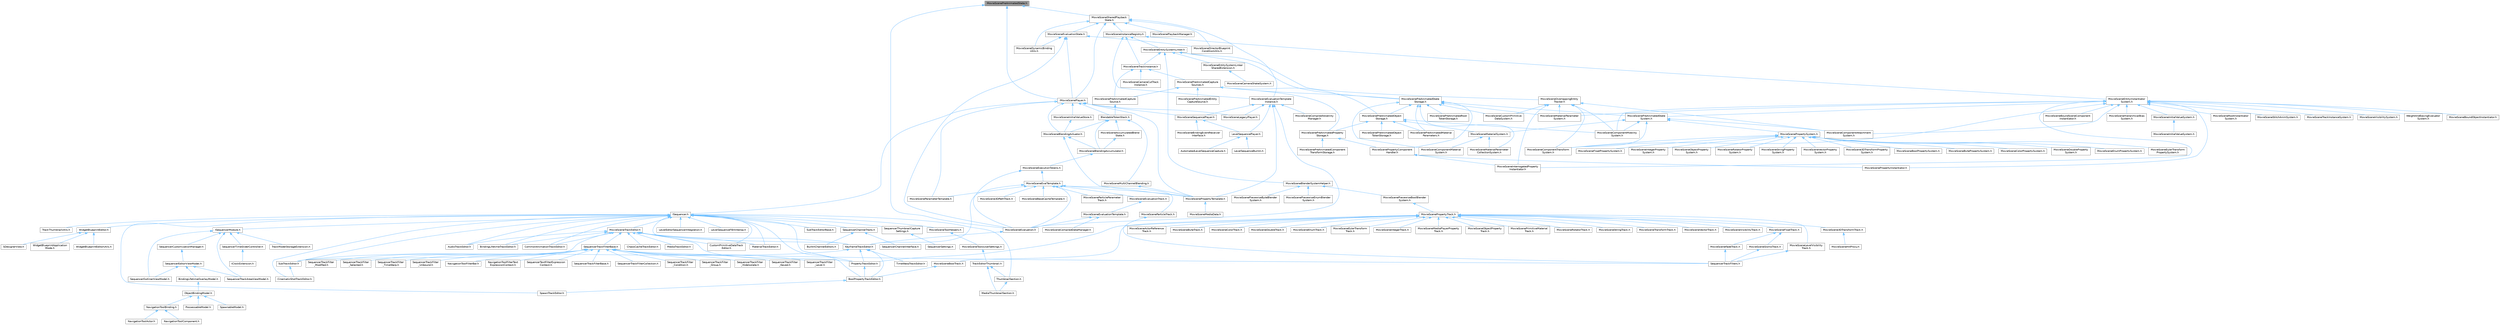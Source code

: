 digraph "MovieScenePreAnimatedState.h"
{
 // INTERACTIVE_SVG=YES
 // LATEX_PDF_SIZE
  bgcolor="transparent";
  edge [fontname=Helvetica,fontsize=10,labelfontname=Helvetica,labelfontsize=10];
  node [fontname=Helvetica,fontsize=10,shape=box,height=0.2,width=0.4];
  Node1 [id="Node000001",label="MovieScenePreAnimatedState.h",height=0.2,width=0.4,color="gray40", fillcolor="grey60", style="filled", fontcolor="black",tooltip=" "];
  Node1 -> Node2 [id="edge1_Node000001_Node000002",dir="back",color="steelblue1",style="solid",tooltip=" "];
  Node2 [id="Node000002",label="IMovieScenePlayer.h",height=0.2,width=0.4,color="grey40", fillcolor="white", style="filled",URL="$d3/d25/IMovieScenePlayer_8h.html",tooltip=" "];
  Node2 -> Node3 [id="edge2_Node000002_Node000003",dir="back",color="steelblue1",style="solid",tooltip=" "];
  Node3 [id="Node000003",label="BlendableTokenStack.h",height=0.2,width=0.4,color="grey40", fillcolor="white", style="filled",URL="$de/d3e/BlendableTokenStack_8h.html",tooltip=" "];
  Node3 -> Node4 [id="edge3_Node000003_Node000004",dir="back",color="steelblue1",style="solid",tooltip=" "];
  Node4 [id="Node000004",label="MovieSceneAccumulatedBlend\lState.h",height=0.2,width=0.4,color="grey40", fillcolor="white", style="filled",URL="$d6/d13/MovieSceneAccumulatedBlendState_8h.html",tooltip=" "];
  Node4 -> Node5 [id="edge4_Node000004_Node000005",dir="back",color="steelblue1",style="solid",tooltip=" "];
  Node5 [id="Node000005",label="MovieSceneBlendingAccumulator.h",height=0.2,width=0.4,color="grey40", fillcolor="white", style="filled",URL="$db/dc1/MovieSceneBlendingAccumulator_8h.html",tooltip=" "];
  Node5 -> Node6 [id="edge5_Node000005_Node000006",dir="back",color="steelblue1",style="solid",tooltip=" "];
  Node6 [id="Node000006",label="MovieSceneExecutionTokens.h",height=0.2,width=0.4,color="grey40", fillcolor="white", style="filled",URL="$d7/dd2/MovieSceneExecutionTokens_8h.html",tooltip=" "];
  Node6 -> Node7 [id="edge6_Node000006_Node000007",dir="back",color="steelblue1",style="solid",tooltip=" "];
  Node7 [id="Node000007",label="MovieSceneEvalTemplate.h",height=0.2,width=0.4,color="grey40", fillcolor="white", style="filled",URL="$d2/d6c/MovieSceneEvalTemplate_8h.html",tooltip=" "];
  Node7 -> Node8 [id="edge7_Node000007_Node000008",dir="back",color="steelblue1",style="solid",tooltip=" "];
  Node8 [id="Node000008",label="KeyframeTrackEditor.h",height=0.2,width=0.4,color="grey40", fillcolor="white", style="filled",URL="$dd/d47/KeyframeTrackEditor_8h.html",tooltip=" "];
  Node8 -> Node9 [id="edge8_Node000008_Node000009",dir="back",color="steelblue1",style="solid",tooltip=" "];
  Node9 [id="Node000009",label="BoolPropertyTrackEditor.h",height=0.2,width=0.4,color="grey40", fillcolor="white", style="filled",URL="$db/d07/BoolPropertyTrackEditor_8h.html",tooltip=" "];
  Node9 -> Node10 [id="edge9_Node000009_Node000010",dir="back",color="steelblue1",style="solid",tooltip=" "];
  Node10 [id="Node000010",label="SpawnTrackEditor.h",height=0.2,width=0.4,color="grey40", fillcolor="white", style="filled",URL="$d5/dac/SpawnTrackEditor_8h.html",tooltip=" "];
  Node8 -> Node11 [id="edge10_Node000008_Node000011",dir="back",color="steelblue1",style="solid",tooltip=" "];
  Node11 [id="Node000011",label="PropertyTrackEditor.h",height=0.2,width=0.4,color="grey40", fillcolor="white", style="filled",URL="$da/d9a/PropertyTrackEditor_8h.html",tooltip=" "];
  Node11 -> Node9 [id="edge11_Node000011_Node000009",dir="back",color="steelblue1",style="solid",tooltip=" "];
  Node8 -> Node12 [id="edge12_Node000008_Node000012",dir="back",color="steelblue1",style="solid",tooltip=" "];
  Node12 [id="Node000012",label="SubTrackEditor.h",height=0.2,width=0.4,color="grey40", fillcolor="white", style="filled",URL="$d8/d5b/SubTrackEditor_8h.html",tooltip=" "];
  Node12 -> Node13 [id="edge13_Node000012_Node000013",dir="back",color="steelblue1",style="solid",tooltip=" "];
  Node13 [id="Node000013",label="CinematicShotTrackEditor.h",height=0.2,width=0.4,color="grey40", fillcolor="white", style="filled",URL="$d3/d0c/CinematicShotTrackEditor_8h.html",tooltip=" "];
  Node8 -> Node14 [id="edge14_Node000008_Node000014",dir="back",color="steelblue1",style="solid",tooltip=" "];
  Node14 [id="Node000014",label="TimeWarpTrackEditor.h",height=0.2,width=0.4,color="grey40", fillcolor="white", style="filled",URL="$dc/d2e/TimeWarpTrackEditor_8h.html",tooltip=" "];
  Node7 -> Node15 [id="edge15_Node000007_Node000015",dir="back",color="steelblue1",style="solid",tooltip=" "];
  Node15 [id="Node000015",label="MovieScene3DPathTrack.h",height=0.2,width=0.4,color="grey40", fillcolor="white", style="filled",URL="$d3/d57/MovieScene3DPathTrack_8h.html",tooltip=" "];
  Node7 -> Node16 [id="edge16_Node000007_Node000016",dir="back",color="steelblue1",style="solid",tooltip=" "];
  Node16 [id="Node000016",label="MovieSceneBaseCacheTemplate.h",height=0.2,width=0.4,color="grey40", fillcolor="white", style="filled",URL="$da/d0b/MovieSceneBaseCacheTemplate_8h.html",tooltip=" "];
  Node7 -> Node17 [id="edge17_Node000007_Node000017",dir="back",color="steelblue1",style="solid",tooltip=" "];
  Node17 [id="Node000017",label="MovieSceneEvaluation.h",height=0.2,width=0.4,color="grey40", fillcolor="white", style="filled",URL="$dc/ded/MovieSceneEvaluation_8h.html",tooltip=" "];
  Node17 -> Node8 [id="edge18_Node000017_Node000008",dir="back",color="steelblue1",style="solid",tooltip=" "];
  Node7 -> Node18 [id="edge19_Node000007_Node000018",dir="back",color="steelblue1",style="solid",tooltip=" "];
  Node18 [id="Node000018",label="MovieSceneEvaluationTrack.h",height=0.2,width=0.4,color="grey40", fillcolor="white", style="filled",URL="$d1/de1/MovieSceneEvaluationTrack_8h.html",tooltip=" "];
  Node18 -> Node19 [id="edge20_Node000018_Node000019",dir="back",color="steelblue1",style="solid",tooltip=" "];
  Node19 [id="Node000019",label="MovieSceneEvaluationTemplate.h",height=0.2,width=0.4,color="grey40", fillcolor="white", style="filled",URL="$d9/d34/MovieSceneEvaluationTemplate_8h.html",tooltip=" "];
  Node19 -> Node20 [id="edge21_Node000019_Node000020",dir="back",color="steelblue1",style="solid",tooltip=" "];
  Node20 [id="Node000020",label="MovieSceneCompiledDataManager.h",height=0.2,width=0.4,color="grey40", fillcolor="white", style="filled",URL="$d7/d59/MovieSceneCompiledDataManager_8h.html",tooltip=" "];
  Node19 -> Node17 [id="edge22_Node000019_Node000017",dir="back",color="steelblue1",style="solid",tooltip=" "];
  Node7 -> Node21 [id="edge23_Node000007_Node000021",dir="back",color="steelblue1",style="solid",tooltip=" "];
  Node21 [id="Node000021",label="MovieSceneParameterTemplate.h",height=0.2,width=0.4,color="grey40", fillcolor="white", style="filled",URL="$d9/df3/MovieSceneParameterTemplate_8h.html",tooltip=" "];
  Node7 -> Node22 [id="edge24_Node000007_Node000022",dir="back",color="steelblue1",style="solid",tooltip=" "];
  Node22 [id="Node000022",label="MovieSceneParticleParameter\lTrack.h",height=0.2,width=0.4,color="grey40", fillcolor="white", style="filled",URL="$d2/d09/MovieSceneParticleParameterTrack_8h.html",tooltip=" "];
  Node7 -> Node23 [id="edge25_Node000007_Node000023",dir="back",color="steelblue1",style="solid",tooltip=" "];
  Node23 [id="Node000023",label="MovieSceneParticleTrack.h",height=0.2,width=0.4,color="grey40", fillcolor="white", style="filled",URL="$dd/dba/MovieSceneParticleTrack_8h.html",tooltip=" "];
  Node23 -> Node24 [id="edge26_Node000023_Node000024",dir="back",color="steelblue1",style="solid",tooltip=" "];
  Node24 [id="Node000024",label="SequencerTrackFilters.h",height=0.2,width=0.4,color="grey40", fillcolor="white", style="filled",URL="$df/d72/SequencerTrackFilters_8h.html",tooltip=" "];
  Node7 -> Node25 [id="edge27_Node000007_Node000025",dir="back",color="steelblue1",style="solid",tooltip=" "];
  Node25 [id="Node000025",label="MovieScenePropertyTemplate.h",height=0.2,width=0.4,color="grey40", fillcolor="white", style="filled",URL="$d9/d24/MovieScenePropertyTemplate_8h.html",tooltip=" "];
  Node25 -> Node26 [id="edge28_Node000025_Node000026",dir="back",color="steelblue1",style="solid",tooltip=" "];
  Node26 [id="Node000026",label="MovieSceneMediaData.h",height=0.2,width=0.4,color="grey40", fillcolor="white", style="filled",URL="$de/db0/MovieSceneMediaData_8h.html",tooltip=" "];
  Node6 -> Node17 [id="edge29_Node000006_Node000017",dir="back",color="steelblue1",style="solid",tooltip=" "];
  Node3 -> Node5 [id="edge30_Node000003_Node000005",dir="back",color="steelblue1",style="solid",tooltip=" "];
  Node3 -> Node27 [id="edge31_Node000003_Node000027",dir="back",color="steelblue1",style="solid",tooltip=" "];
  Node27 [id="Node000027",label="MovieSceneBlendingActuator.h",height=0.2,width=0.4,color="grey40", fillcolor="white", style="filled",URL="$d8/d5a/MovieSceneBlendingActuator_8h.html",tooltip=" "];
  Node27 -> Node5 [id="edge32_Node000027_Node000005",dir="back",color="steelblue1",style="solid",tooltip=" "];
  Node27 -> Node25 [id="edge33_Node000027_Node000025",dir="back",color="steelblue1",style="solid",tooltip=" "];
  Node3 -> Node28 [id="edge34_Node000003_Node000028",dir="back",color="steelblue1",style="solid",tooltip=" "];
  Node28 [id="Node000028",label="MovieSceneMultiChannelBlending.h",height=0.2,width=0.4,color="grey40", fillcolor="white", style="filled",URL="$d7/d5d/MovieSceneMultiChannelBlending_8h.html",tooltip=" "];
  Node28 -> Node25 [id="edge35_Node000028_Node000025",dir="back",color="steelblue1",style="solid",tooltip=" "];
  Node2 -> Node29 [id="edge36_Node000002_Node000029",dir="back",color="steelblue1",style="solid",tooltip=" "];
  Node29 [id="Node000029",label="ISequencer.h",height=0.2,width=0.4,color="grey40", fillcolor="white", style="filled",URL="$d7/d1d/ISequencer_8h.html",tooltip=" "];
  Node29 -> Node30 [id="edge37_Node000029_Node000030",dir="back",color="steelblue1",style="solid",tooltip=" "];
  Node30 [id="Node000030",label="AudioTrackEditor.h",height=0.2,width=0.4,color="grey40", fillcolor="white", style="filled",URL="$dd/d96/AudioTrackEditor_8h.html",tooltip=" "];
  Node29 -> Node31 [id="edge38_Node000029_Node000031",dir="back",color="steelblue1",style="solid",tooltip=" "];
  Node31 [id="Node000031",label="BindingLifetimeTrackEditor.h",height=0.2,width=0.4,color="grey40", fillcolor="white", style="filled",URL="$db/d3c/BindingLifetimeTrackEditor_8h.html",tooltip=" "];
  Node29 -> Node9 [id="edge39_Node000029_Node000009",dir="back",color="steelblue1",style="solid",tooltip=" "];
  Node29 -> Node13 [id="edge40_Node000029_Node000013",dir="back",color="steelblue1",style="solid",tooltip=" "];
  Node29 -> Node32 [id="edge41_Node000029_Node000032",dir="back",color="steelblue1",style="solid",tooltip=" "];
  Node32 [id="Node000032",label="CommonAnimationTrackEditor.h",height=0.2,width=0.4,color="grey40", fillcolor="white", style="filled",URL="$d9/d6e/CommonAnimationTrackEditor_8h.html",tooltip=" "];
  Node29 -> Node33 [id="edge42_Node000029_Node000033",dir="back",color="steelblue1",style="solid",tooltip=" "];
  Node33 [id="Node000033",label="CustomPrimitiveDataTrack\lEditor.h",height=0.2,width=0.4,color="grey40", fillcolor="white", style="filled",URL="$dc/d8f/CustomPrimitiveDataTrackEditor_8h.html",tooltip=" "];
  Node29 -> Node34 [id="edge43_Node000029_Node000034",dir="back",color="steelblue1",style="solid",tooltip=" "];
  Node34 [id="Node000034",label="ISequencerModule.h",height=0.2,width=0.4,color="grey40", fillcolor="white", style="filled",URL="$d7/d3b/ISequencerModule_8h.html",tooltip=" "];
  Node34 -> Node35 [id="edge44_Node000034_Node000035",dir="back",color="steelblue1",style="solid",tooltip=" "];
  Node35 [id="Node000035",label="SequencerCustomizationManager.h",height=0.2,width=0.4,color="grey40", fillcolor="white", style="filled",URL="$dd/dea/SequencerCustomizationManager_8h.html",tooltip=" "];
  Node35 -> Node36 [id="edge45_Node000035_Node000036",dir="back",color="steelblue1",style="solid",tooltip=" "];
  Node36 [id="Node000036",label="SequencerEditorViewModel.h",height=0.2,width=0.4,color="grey40", fillcolor="white", style="filled",URL="$da/d57/SequencerEditorViewModel_8h.html",tooltip=" "];
  Node36 -> Node37 [id="edge46_Node000036_Node000037",dir="back",color="steelblue1",style="solid",tooltip=" "];
  Node37 [id="Node000037",label="BindingLifetimeOverlayModel.h",height=0.2,width=0.4,color="grey40", fillcolor="white", style="filled",URL="$d2/d69/BindingLifetimeOverlayModel_8h.html",tooltip=" "];
  Node37 -> Node38 [id="edge47_Node000037_Node000038",dir="back",color="steelblue1",style="solid",tooltip=" "];
  Node38 [id="Node000038",label="ObjectBindingModel.h",height=0.2,width=0.4,color="grey40", fillcolor="white", style="filled",URL="$de/dbc/ObjectBindingModel_8h.html",tooltip=" "];
  Node38 -> Node39 [id="edge48_Node000038_Node000039",dir="back",color="steelblue1",style="solid",tooltip=" "];
  Node39 [id="Node000039",label="NavigationToolBinding.h",height=0.2,width=0.4,color="grey40", fillcolor="white", style="filled",URL="$d0/db5/NavigationToolBinding_8h.html",tooltip=" "];
  Node39 -> Node40 [id="edge49_Node000039_Node000040",dir="back",color="steelblue1",style="solid",tooltip=" "];
  Node40 [id="Node000040",label="NavigationToolActor.h",height=0.2,width=0.4,color="grey40", fillcolor="white", style="filled",URL="$d6/da8/NavigationToolActor_8h.html",tooltip=" "];
  Node39 -> Node41 [id="edge50_Node000039_Node000041",dir="back",color="steelblue1",style="solid",tooltip=" "];
  Node41 [id="Node000041",label="NavigationToolComponent.h",height=0.2,width=0.4,color="grey40", fillcolor="white", style="filled",URL="$d7/dfc/NavigationToolComponent_8h.html",tooltip=" "];
  Node38 -> Node42 [id="edge51_Node000038_Node000042",dir="back",color="steelblue1",style="solid",tooltip=" "];
  Node42 [id="Node000042",label="PossessableModel.h",height=0.2,width=0.4,color="grey40", fillcolor="white", style="filled",URL="$d5/d01/PossessableModel_8h.html",tooltip=" "];
  Node38 -> Node43 [id="edge52_Node000038_Node000043",dir="back",color="steelblue1",style="solid",tooltip=" "];
  Node43 [id="Node000043",label="SpawnableModel.h",height=0.2,width=0.4,color="grey40", fillcolor="white", style="filled",URL="$d0/dd5/SpawnableModel_8h.html",tooltip=" "];
  Node36 -> Node44 [id="edge53_Node000036_Node000044",dir="back",color="steelblue1",style="solid",tooltip=" "];
  Node44 [id="Node000044",label="SequencerOutlinerViewModel.h",height=0.2,width=0.4,color="grey40", fillcolor="white", style="filled",URL="$da/d12/SequencerOutlinerViewModel_8h.html",tooltip=" "];
  Node36 -> Node45 [id="edge54_Node000036_Node000045",dir="back",color="steelblue1",style="solid",tooltip=" "];
  Node45 [id="Node000045",label="SequencerTrackAreaViewModel.h",height=0.2,width=0.4,color="grey40", fillcolor="white", style="filled",URL="$d9/dd2/SequencerTrackAreaViewModel_8h.html",tooltip=" "];
  Node34 -> Node44 [id="edge55_Node000034_Node000044",dir="back",color="steelblue1",style="solid",tooltip=" "];
  Node34 -> Node46 [id="edge56_Node000034_Node000046",dir="back",color="steelblue1",style="solid",tooltip=" "];
  Node46 [id="Node000046",label="SequencerTimeSliderController.h",height=0.2,width=0.4,color="grey40", fillcolor="white", style="filled",URL="$d3/d54/SequencerTimeSliderController_8h.html",tooltip=" "];
  Node46 -> Node47 [id="edge57_Node000046_Node000047",dir="back",color="steelblue1",style="solid",tooltip=" "];
  Node47 [id="Node000047",label="IClockExtension.h",height=0.2,width=0.4,color="grey40", fillcolor="white", style="filled",URL="$d1/d52/IClockExtension_8h.html",tooltip=" "];
  Node34 -> Node45 [id="edge58_Node000034_Node000045",dir="back",color="steelblue1",style="solid",tooltip=" "];
  Node34 -> Node48 [id="edge59_Node000034_Node000048",dir="back",color="steelblue1",style="solid",tooltip=" "];
  Node48 [id="Node000048",label="TrackModelStorageExtension.h",height=0.2,width=0.4,color="grey40", fillcolor="white", style="filled",URL="$d8/d98/TrackModelStorageExtension_8h.html",tooltip=" "];
  Node29 -> Node8 [id="edge60_Node000029_Node000008",dir="back",color="steelblue1",style="solid",tooltip=" "];
  Node29 -> Node49 [id="edge61_Node000029_Node000049",dir="back",color="steelblue1",style="solid",tooltip=" "];
  Node49 [id="Node000049",label="LevelEditorSequencerIntegration.h",height=0.2,width=0.4,color="grey40", fillcolor="white", style="filled",URL="$d5/d15/LevelEditorSequencerIntegration_8h.html",tooltip=" "];
  Node29 -> Node50 [id="edge62_Node000029_Node000050",dir="back",color="steelblue1",style="solid",tooltip=" "];
  Node50 [id="Node000050",label="LevelSequenceFBXInterop.h",height=0.2,width=0.4,color="grey40", fillcolor="white", style="filled",URL="$d7/d4f/LevelSequenceFBXInterop_8h.html",tooltip=" "];
  Node29 -> Node51 [id="edge63_Node000029_Node000051",dir="back",color="steelblue1",style="solid",tooltip=" "];
  Node51 [id="Node000051",label="MaterialTrackEditor.h",height=0.2,width=0.4,color="grey40", fillcolor="white", style="filled",URL="$d1/d9f/MaterialTrackEditor_8h.html",tooltip=" "];
  Node29 -> Node52 [id="edge64_Node000029_Node000052",dir="back",color="steelblue1",style="solid",tooltip=" "];
  Node52 [id="Node000052",label="MovieSceneToolHelpers.h",height=0.2,width=0.4,color="grey40", fillcolor="white", style="filled",URL="$d4/d0e/MovieSceneToolHelpers_8h.html",tooltip=" "];
  Node52 -> Node53 [id="edge65_Node000052_Node000053",dir="back",color="steelblue1",style="solid",tooltip=" "];
  Node53 [id="Node000053",label="MovieSceneToolsUserSettings.h",height=0.2,width=0.4,color="grey40", fillcolor="white", style="filled",URL="$d5/dab/MovieSceneToolsUserSettings_8h.html",tooltip=" "];
  Node53 -> Node54 [id="edge66_Node000053_Node000054",dir="back",color="steelblue1",style="solid",tooltip=" "];
  Node54 [id="Node000054",label="TrackEditorThumbnail.h",height=0.2,width=0.4,color="grey40", fillcolor="white", style="filled",URL="$d6/d44/TrackEditorThumbnail_8h.html",tooltip=" "];
  Node54 -> Node55 [id="edge67_Node000054_Node000055",dir="back",color="steelblue1",style="solid",tooltip=" "];
  Node55 [id="Node000055",label="MediaThumbnailSection.h",height=0.2,width=0.4,color="grey40", fillcolor="white", style="filled",URL="$d8/dfe/MediaThumbnailSection_8h.html",tooltip=" "];
  Node54 -> Node56 [id="edge68_Node000054_Node000056",dir="back",color="steelblue1",style="solid",tooltip=" "];
  Node56 [id="Node000056",label="ThumbnailSection.h",height=0.2,width=0.4,color="grey40", fillcolor="white", style="filled",URL="$de/daf/ThumbnailSection_8h.html",tooltip=" "];
  Node56 -> Node55 [id="edge69_Node000056_Node000055",dir="back",color="steelblue1",style="solid",tooltip=" "];
  Node29 -> Node57 [id="edge70_Node000029_Node000057",dir="back",color="steelblue1",style="solid",tooltip=" "];
  Node57 [id="Node000057",label="MovieSceneTrackEditor.h",height=0.2,width=0.4,color="grey40", fillcolor="white", style="filled",URL="$db/d6c/MovieSceneTrackEditor_8h.html",tooltip=" "];
  Node57 -> Node30 [id="edge71_Node000057_Node000030",dir="back",color="steelblue1",style="solid",tooltip=" "];
  Node57 -> Node31 [id="edge72_Node000057_Node000031",dir="back",color="steelblue1",style="solid",tooltip=" "];
  Node57 -> Node58 [id="edge73_Node000057_Node000058",dir="back",color="steelblue1",style="solid",tooltip=" "];
  Node58 [id="Node000058",label="ChaosCacheTrackEditor.h",height=0.2,width=0.4,color="grey40", fillcolor="white", style="filled",URL="$db/d36/ChaosCacheTrackEditor_8h.html",tooltip=" "];
  Node57 -> Node32 [id="edge74_Node000057_Node000032",dir="back",color="steelblue1",style="solid",tooltip=" "];
  Node57 -> Node33 [id="edge75_Node000057_Node000033",dir="back",color="steelblue1",style="solid",tooltip=" "];
  Node57 -> Node8 [id="edge76_Node000057_Node000008",dir="back",color="steelblue1",style="solid",tooltip=" "];
  Node57 -> Node51 [id="edge77_Node000057_Node000051",dir="back",color="steelblue1",style="solid",tooltip=" "];
  Node57 -> Node59 [id="edge78_Node000057_Node000059",dir="back",color="steelblue1",style="solid",tooltip=" "];
  Node59 [id="Node000059",label="MediaTrackEditor.h",height=0.2,width=0.4,color="grey40", fillcolor="white", style="filled",URL="$d0/d41/MediaTrackEditor_8h.html",tooltip=" "];
  Node57 -> Node11 [id="edge79_Node000057_Node000011",dir="back",color="steelblue1",style="solid",tooltip=" "];
  Node57 -> Node60 [id="edge80_Node000057_Node000060",dir="back",color="steelblue1",style="solid",tooltip=" "];
  Node60 [id="Node000060",label="SequencerTrackFilterBase.h",height=0.2,width=0.4,color="grey40", fillcolor="white", style="filled",URL="$d8/def/Filters_2SequencerTrackFilterBase_8h.html",tooltip=" "];
  Node60 -> Node61 [id="edge81_Node000060_Node000061",dir="back",color="steelblue1",style="solid",tooltip=" "];
  Node61 [id="Node000061",label="NavigationToolFilterBar.h",height=0.2,width=0.4,color="grey40", fillcolor="white", style="filled",URL="$df/d14/NavigationToolFilterBar_8h.html",tooltip=" "];
  Node60 -> Node62 [id="edge82_Node000060_Node000062",dir="back",color="steelblue1",style="solid",tooltip=" "];
  Node62 [id="Node000062",label="NavigationToolFilterText\lExpressionContext.h",height=0.2,width=0.4,color="grey40", fillcolor="white", style="filled",URL="$d8/dd2/NavigationToolFilterTextExpressionContext_8h.html",tooltip=" "];
  Node60 -> Node63 [id="edge83_Node000060_Node000063",dir="back",color="steelblue1",style="solid",tooltip=" "];
  Node63 [id="Node000063",label="SequencerTextFilterExpression\lContext.h",height=0.2,width=0.4,color="grey40", fillcolor="white", style="filled",URL="$d0/d9f/SequencerTextFilterExpressionContext_8h.html",tooltip=" "];
  Node60 -> Node64 [id="edge84_Node000060_Node000064",dir="back",color="steelblue1",style="solid",tooltip=" "];
  Node64 [id="Node000064",label="SequencerTrackFilterBase.h",height=0.2,width=0.4,color="grey40", fillcolor="white", style="filled",URL="$d8/d4d/SequencerTrackFilterBase_8h.html",tooltip=" "];
  Node60 -> Node65 [id="edge85_Node000060_Node000065",dir="back",color="steelblue1",style="solid",tooltip=" "];
  Node65 [id="Node000065",label="SequencerTrackFilterCollection.h",height=0.2,width=0.4,color="grey40", fillcolor="white", style="filled",URL="$d8/de2/SequencerTrackFilterCollection_8h.html",tooltip=" "];
  Node60 -> Node66 [id="edge86_Node000060_Node000066",dir="back",color="steelblue1",style="solid",tooltip=" "];
  Node66 [id="Node000066",label="SequencerTrackFilter\l_Condition.h",height=0.2,width=0.4,color="grey40", fillcolor="white", style="filled",URL="$df/d17/SequencerTrackFilter__Condition_8h.html",tooltip=" "];
  Node60 -> Node67 [id="edge87_Node000060_Node000067",dir="back",color="steelblue1",style="solid",tooltip=" "];
  Node67 [id="Node000067",label="SequencerTrackFilter\l_Group.h",height=0.2,width=0.4,color="grey40", fillcolor="white", style="filled",URL="$da/dea/SequencerTrackFilter__Group_8h.html",tooltip=" "];
  Node60 -> Node68 [id="edge88_Node000060_Node000068",dir="back",color="steelblue1",style="solid",tooltip=" "];
  Node68 [id="Node000068",label="SequencerTrackFilter\l_HideIsolate.h",height=0.2,width=0.4,color="grey40", fillcolor="white", style="filled",URL="$d3/d55/SequencerTrackFilter__HideIsolate_8h.html",tooltip=" "];
  Node60 -> Node69 [id="edge89_Node000060_Node000069",dir="back",color="steelblue1",style="solid",tooltip=" "];
  Node69 [id="Node000069",label="SequencerTrackFilter\l_Keyed.h",height=0.2,width=0.4,color="grey40", fillcolor="white", style="filled",URL="$d4/d2d/SequencerTrackFilter__Keyed_8h.html",tooltip=" "];
  Node60 -> Node70 [id="edge90_Node000060_Node000070",dir="back",color="steelblue1",style="solid",tooltip=" "];
  Node70 [id="Node000070",label="SequencerTrackFilter\l_Level.h",height=0.2,width=0.4,color="grey40", fillcolor="white", style="filled",URL="$d2/d6c/SequencerTrackFilter__Level_8h.html",tooltip=" "];
  Node60 -> Node71 [id="edge91_Node000060_Node000071",dir="back",color="steelblue1",style="solid",tooltip=" "];
  Node71 [id="Node000071",label="SequencerTrackFilter\l_Modified.h",height=0.2,width=0.4,color="grey40", fillcolor="white", style="filled",URL="$d0/dd9/SequencerTrackFilter__Modified_8h.html",tooltip=" "];
  Node60 -> Node72 [id="edge92_Node000060_Node000072",dir="back",color="steelblue1",style="solid",tooltip=" "];
  Node72 [id="Node000072",label="SequencerTrackFilter\l_Selected.h",height=0.2,width=0.4,color="grey40", fillcolor="white", style="filled",URL="$dc/d54/SequencerTrackFilter__Selected_8h.html",tooltip=" "];
  Node60 -> Node73 [id="edge93_Node000060_Node000073",dir="back",color="steelblue1",style="solid",tooltip=" "];
  Node73 [id="Node000073",label="SequencerTrackFilter\l_TimeWarp.h",height=0.2,width=0.4,color="grey40", fillcolor="white", style="filled",URL="$d6/dd0/SequencerTrackFilter__TimeWarp_8h.html",tooltip=" "];
  Node60 -> Node74 [id="edge94_Node000060_Node000074",dir="back",color="steelblue1",style="solid",tooltip=" "];
  Node74 [id="Node000074",label="SequencerTrackFilter\l_Unbound.h",height=0.2,width=0.4,color="grey40", fillcolor="white", style="filled",URL="$d0/dd1/SequencerTrackFilter__Unbound_8h.html",tooltip=" "];
  Node60 -> Node24 [id="edge95_Node000060_Node000024",dir="back",color="steelblue1",style="solid",tooltip=" "];
  Node57 -> Node12 [id="edge96_Node000057_Node000012",dir="back",color="steelblue1",style="solid",tooltip=" "];
  Node29 -> Node11 [id="edge97_Node000029_Node000011",dir="back",color="steelblue1",style="solid",tooltip=" "];
  Node29 -> Node75 [id="edge98_Node000029_Node000075",dir="back",color="steelblue1",style="solid",tooltip=" "];
  Node75 [id="Node000075",label="SequencerChannelTraits.h",height=0.2,width=0.4,color="grey40", fillcolor="white", style="filled",URL="$d6/db9/SequencerChannelTraits_8h.html",tooltip=" "];
  Node75 -> Node76 [id="edge99_Node000075_Node000076",dir="back",color="steelblue1",style="solid",tooltip=" "];
  Node76 [id="Node000076",label="BuiltInChannelEditors.h",height=0.2,width=0.4,color="grey40", fillcolor="white", style="filled",URL="$df/daf/BuiltInChannelEditors_8h.html",tooltip=" "];
  Node75 -> Node77 [id="edge100_Node000075_Node000077",dir="back",color="steelblue1",style="solid",tooltip=" "];
  Node77 [id="Node000077",label="SequencerChannelInterface.h",height=0.2,width=0.4,color="grey40", fillcolor="white", style="filled",URL="$da/d51/SequencerChannelInterface_8h.html",tooltip=" "];
  Node29 -> Node78 [id="edge101_Node000029_Node000078",dir="back",color="steelblue1",style="solid",tooltip=" "];
  Node78 [id="Node000078",label="SequencerThumbnailCapture\lSettings.h",height=0.2,width=0.4,color="grey40", fillcolor="white", style="filled",URL="$de/d05/SequencerThumbnailCaptureSettings_8h.html",tooltip=" "];
  Node78 -> Node79 [id="edge102_Node000078_Node000079",dir="back",color="steelblue1",style="solid",tooltip=" "];
  Node79 [id="Node000079",label="SequencerSettings.h",height=0.2,width=0.4,color="grey40", fillcolor="white", style="filled",URL="$d1/d46/SequencerSettings_8h.html",tooltip=" "];
  Node29 -> Node10 [id="edge103_Node000029_Node000010",dir="back",color="steelblue1",style="solid",tooltip=" "];
  Node29 -> Node12 [id="edge104_Node000029_Node000012",dir="back",color="steelblue1",style="solid",tooltip=" "];
  Node29 -> Node80 [id="edge105_Node000029_Node000080",dir="back",color="steelblue1",style="solid",tooltip=" "];
  Node80 [id="Node000080",label="SubTrackEditorBase.h",height=0.2,width=0.4,color="grey40", fillcolor="white", style="filled",URL="$db/d33/SubTrackEditorBase_8h.html",tooltip=" "];
  Node29 -> Node56 [id="edge106_Node000029_Node000056",dir="back",color="steelblue1",style="solid",tooltip=" "];
  Node29 -> Node81 [id="edge107_Node000029_Node000081",dir="back",color="steelblue1",style="solid",tooltip=" "];
  Node81 [id="Node000081",label="TrackThumbnailUtils.h",height=0.2,width=0.4,color="grey40", fillcolor="white", style="filled",URL="$dc/df4/TrackThumbnailUtils_8h.html",tooltip=" "];
  Node29 -> Node82 [id="edge108_Node000029_Node000082",dir="back",color="steelblue1",style="solid",tooltip=" "];
  Node82 [id="Node000082",label="WidgetBlueprintEditor.h",height=0.2,width=0.4,color="grey40", fillcolor="white", style="filled",URL="$d6/d04/WidgetBlueprintEditor_8h.html",tooltip=" "];
  Node82 -> Node83 [id="edge109_Node000082_Node000083",dir="back",color="steelblue1",style="solid",tooltip=" "];
  Node83 [id="Node000083",label="SDesignerView.h",height=0.2,width=0.4,color="grey40", fillcolor="white", style="filled",URL="$d2/d14/SDesignerView_8h.html",tooltip=" "];
  Node82 -> Node84 [id="edge110_Node000082_Node000084",dir="back",color="steelblue1",style="solid",tooltip=" "];
  Node84 [id="Node000084",label="WidgetBlueprintApplication\lMode.h",height=0.2,width=0.4,color="grey40", fillcolor="white", style="filled",URL="$d3/d40/WidgetBlueprintApplicationMode_8h.html",tooltip=" "];
  Node82 -> Node85 [id="edge111_Node000082_Node000085",dir="back",color="steelblue1",style="solid",tooltip=" "];
  Node85 [id="Node000085",label="WidgetBlueprintEditorUtils.h",height=0.2,width=0.4,color="grey40", fillcolor="white", style="filled",URL="$d9/df7/WidgetBlueprintEditorUtils_8h.html",tooltip=" "];
  Node2 -> Node27 [id="edge112_Node000002_Node000027",dir="back",color="steelblue1",style="solid",tooltip=" "];
  Node2 -> Node86 [id="edge113_Node000002_Node000086",dir="back",color="steelblue1",style="solid",tooltip=" "];
  Node86 [id="Node000086",label="MovieSceneInitialValueStore.h",height=0.2,width=0.4,color="grey40", fillcolor="white", style="filled",URL="$db/dc0/MovieSceneInitialValueStore_8h.html",tooltip=" "];
  Node86 -> Node27 [id="edge114_Node000086_Node000027",dir="back",color="steelblue1",style="solid",tooltip=" "];
  Node2 -> Node87 [id="edge115_Node000002_Node000087",dir="back",color="steelblue1",style="solid",tooltip=" "];
  Node87 [id="Node000087",label="MovieSceneLegacyPlayer.h",height=0.2,width=0.4,color="grey40", fillcolor="white", style="filled",URL="$d7/dfb/MovieSceneLegacyPlayer_8h.html",tooltip=" "];
  Node2 -> Node21 [id="edge116_Node000002_Node000021",dir="back",color="steelblue1",style="solid",tooltip=" "];
  Node2 -> Node25 [id="edge117_Node000002_Node000025",dir="back",color="steelblue1",style="solid",tooltip=" "];
  Node2 -> Node88 [id="edge118_Node000002_Node000088",dir="back",color="steelblue1",style="solid",tooltip=" "];
  Node88 [id="Node000088",label="MovieSceneSequencePlayer.h",height=0.2,width=0.4,color="grey40", fillcolor="white", style="filled",URL="$d3/d08/MovieSceneSequencePlayer_8h.html",tooltip=" "];
  Node88 -> Node89 [id="edge119_Node000088_Node000089",dir="back",color="steelblue1",style="solid",tooltip=" "];
  Node89 [id="Node000089",label="LevelSequencePlayer.h",height=0.2,width=0.4,color="grey40", fillcolor="white", style="filled",URL="$d0/d5e/LevelSequencePlayer_8h.html",tooltip=" "];
  Node89 -> Node90 [id="edge120_Node000089_Node000090",dir="back",color="steelblue1",style="solid",tooltip=" "];
  Node90 [id="Node000090",label="AutomatedLevelSequenceCapture.h",height=0.2,width=0.4,color="grey40", fillcolor="white", style="filled",URL="$d4/d3e/AutomatedLevelSequenceCapture_8h.html",tooltip=" "];
  Node89 -> Node91 [id="edge121_Node000089_Node000091",dir="back",color="steelblue1",style="solid",tooltip=" "];
  Node91 [id="Node000091",label="LevelSequenceBurnIn.h",height=0.2,width=0.4,color="grey40", fillcolor="white", style="filled",URL="$d2/d6b/LevelSequenceBurnIn_8h.html",tooltip=" "];
  Node88 -> Node92 [id="edge122_Node000088_Node000092",dir="back",color="steelblue1",style="solid",tooltip=" "];
  Node92 [id="Node000092",label="MovieSceneBindingEventReceiver\lInterface.h",height=0.2,width=0.4,color="grey40", fillcolor="white", style="filled",URL="$df/d39/MovieSceneBindingEventReceiverInterface_8h.html",tooltip=" "];
  Node1 -> Node17 [id="edge123_Node000001_Node000017",dir="back",color="steelblue1",style="solid",tooltip=" "];
  Node1 -> Node93 [id="edge124_Node000001_Node000093",dir="back",color="steelblue1",style="solid",tooltip=" "];
  Node93 [id="Node000093",label="MovieSceneSharedPlayback\lState.h",height=0.2,width=0.4,color="grey40", fillcolor="white", style="filled",URL="$d7/d15/MovieSceneSharedPlaybackState_8h.html",tooltip=" "];
  Node93 -> Node2 [id="edge125_Node000093_Node000002",dir="back",color="steelblue1",style="solid",tooltip=" "];
  Node93 -> Node94 [id="edge126_Node000093_Node000094",dir="back",color="steelblue1",style="solid",tooltip=" "];
  Node94 [id="Node000094",label="MovieSceneDirectorBlueprint\lConditionUtils.h",height=0.2,width=0.4,color="grey40", fillcolor="white", style="filled",URL="$d4/d8a/MovieSceneDirectorBlueprintConditionUtils_8h.html",tooltip=" "];
  Node93 -> Node95 [id="edge127_Node000093_Node000095",dir="back",color="steelblue1",style="solid",tooltip=" "];
  Node95 [id="Node000095",label="MovieSceneDynamicBinding\lUtils.h",height=0.2,width=0.4,color="grey40", fillcolor="white", style="filled",URL="$df/dce/MovieSceneDynamicBindingUtils_8h.html",tooltip=" "];
  Node93 -> Node96 [id="edge128_Node000093_Node000096",dir="back",color="steelblue1",style="solid",tooltip=" "];
  Node96 [id="Node000096",label="MovieSceneEvaluationState.h",height=0.2,width=0.4,color="grey40", fillcolor="white", style="filled",URL="$d4/d20/MovieSceneEvaluationState_8h.html",tooltip=" "];
  Node96 -> Node2 [id="edge129_Node000096_Node000002",dir="back",color="steelblue1",style="solid",tooltip=" "];
  Node96 -> Node94 [id="edge130_Node000096_Node000094",dir="back",color="steelblue1",style="solid",tooltip=" "];
  Node96 -> Node95 [id="edge131_Node000096_Node000095",dir="back",color="steelblue1",style="solid",tooltip=" "];
  Node96 -> Node17 [id="edge132_Node000096_Node000017",dir="back",color="steelblue1",style="solid",tooltip=" "];
  Node93 -> Node97 [id="edge133_Node000093_Node000097",dir="back",color="steelblue1",style="solid",tooltip=" "];
  Node97 [id="Node000097",label="MovieSceneEvaluationTemplate\lInstance.h",height=0.2,width=0.4,color="grey40", fillcolor="white", style="filled",URL="$dc/d63/MovieSceneEvaluationTemplateInstance_8h.html",tooltip=" "];
  Node97 -> Node89 [id="edge134_Node000097_Node000089",dir="back",color="steelblue1",style="solid",tooltip=" "];
  Node97 -> Node98 [id="edge135_Node000097_Node000098",dir="back",color="steelblue1",style="solid",tooltip=" "];
  Node98 [id="Node000098",label="MovieSceneCompiledVolatility\lManager.h",height=0.2,width=0.4,color="grey40", fillcolor="white", style="filled",URL="$db/ddd/MovieSceneCompiledVolatilityManager_8h.html",tooltip=" "];
  Node97 -> Node17 [id="edge136_Node000097_Node000017",dir="back",color="steelblue1",style="solid",tooltip=" "];
  Node97 -> Node87 [id="edge137_Node000097_Node000087",dir="back",color="steelblue1",style="solid",tooltip=" "];
  Node97 -> Node25 [id="edge138_Node000097_Node000025",dir="back",color="steelblue1",style="solid",tooltip=" "];
  Node97 -> Node88 [id="edge139_Node000097_Node000088",dir="back",color="steelblue1",style="solid",tooltip=" "];
  Node93 -> Node99 [id="edge140_Node000093_Node000099",dir="back",color="steelblue1",style="solid",tooltip=" "];
  Node99 [id="Node000099",label="MovieSceneInstanceRegistry.h",height=0.2,width=0.4,color="grey40", fillcolor="white", style="filled",URL="$d6/d54/MovieSceneInstanceRegistry_8h.html",tooltip=" "];
  Node99 -> Node100 [id="edge141_Node000099_Node000100",dir="back",color="steelblue1",style="solid",tooltip=" "];
  Node100 [id="Node000100",label="MovieSceneEntityInstantiator\lSystem.h",height=0.2,width=0.4,color="grey40", fillcolor="white", style="filled",URL="$d1/d77/MovieSceneEntityInstantiatorSystem_8h.html",tooltip=" "];
  Node100 -> Node101 [id="edge142_Node000100_Node000101",dir="back",color="steelblue1",style="solid",tooltip=" "];
  Node101 [id="Node000101",label="MovieSceneBoundObjectInstantiator.h",height=0.2,width=0.4,color="grey40", fillcolor="white", style="filled",URL="$d2/d08/MovieSceneBoundObjectInstantiator_8h.html",tooltip=" "];
  Node100 -> Node102 [id="edge143_Node000100_Node000102",dir="back",color="steelblue1",style="solid",tooltip=" "];
  Node102 [id="Node000102",label="MovieSceneBoundSceneComponent\lInstantiator.h",height=0.2,width=0.4,color="grey40", fillcolor="white", style="filled",URL="$d7/dae/MovieSceneBoundSceneComponentInstantiator_8h.html",tooltip=" "];
  Node100 -> Node103 [id="edge144_Node000100_Node000103",dir="back",color="steelblue1",style="solid",tooltip=" "];
  Node103 [id="Node000103",label="MovieSceneComponentAttachment\lSystem.h",height=0.2,width=0.4,color="grey40", fillcolor="white", style="filled",URL="$d9/db3/MovieSceneComponentAttachmentSystem_8h.html",tooltip=" "];
  Node100 -> Node104 [id="edge145_Node000100_Node000104",dir="back",color="steelblue1",style="solid",tooltip=" "];
  Node104 [id="Node000104",label="MovieSceneComponentMobility\lSystem.h",height=0.2,width=0.4,color="grey40", fillcolor="white", style="filled",URL="$d7/dca/MovieSceneComponentMobilitySystem_8h.html",tooltip=" "];
  Node100 -> Node105 [id="edge146_Node000100_Node000105",dir="back",color="steelblue1",style="solid",tooltip=" "];
  Node105 [id="Node000105",label="MovieSceneComponentTransform\lSystem.h",height=0.2,width=0.4,color="grey40", fillcolor="white", style="filled",URL="$d1/d3e/MovieSceneComponentTransformSystem_8h.html",tooltip=" "];
  Node100 -> Node106 [id="edge147_Node000100_Node000106",dir="back",color="steelblue1",style="solid",tooltip=" "];
  Node106 [id="Node000106",label="MovieSceneHierarchicalBias\lSystem.h",height=0.2,width=0.4,color="grey40", fillcolor="white", style="filled",URL="$db/dbf/MovieSceneHierarchicalBiasSystem_8h.html",tooltip=" "];
  Node100 -> Node107 [id="edge148_Node000100_Node000107",dir="back",color="steelblue1",style="solid",tooltip=" "];
  Node107 [id="Node000107",label="MovieSceneInitialValueSystem.h",height=0.2,width=0.4,color="grey40", fillcolor="white", style="filled",URL="$de/d69/Public_2EntitySystem_2MovieSceneInitialValueSystem_8h.html",tooltip=" "];
  Node107 -> Node108 [id="edge149_Node000107_Node000108",dir="back",color="steelblue1",style="solid",tooltip=" "];
  Node108 [id="Node000108",label="MovieSceneInitialValueSystem.h",height=0.2,width=0.4,color="grey40", fillcolor="white", style="filled",URL="$d5/dde/racks_2Public_2Systems_2MovieSceneInitialValueSystem_8h.html",tooltip=" "];
  Node100 -> Node109 [id="edge150_Node000100_Node000109",dir="back",color="steelblue1",style="solid",tooltip=" "];
  Node109 [id="Node000109",label="MovieSceneInterrogatedProperty\lInstantiator.h",height=0.2,width=0.4,color="grey40", fillcolor="white", style="filled",URL="$df/d43/MovieSceneInterrogatedPropertyInstantiator_8h.html",tooltip=" "];
  Node100 -> Node110 [id="edge151_Node000100_Node000110",dir="back",color="steelblue1",style="solid",tooltip=" "];
  Node110 [id="Node000110",label="MovieSceneMaterialParameter\lSystem.h",height=0.2,width=0.4,color="grey40", fillcolor="white", style="filled",URL="$d9/d38/MovieSceneMaterialParameterSystem_8h.html",tooltip=" "];
  Node100 -> Node111 [id="edge152_Node000100_Node000111",dir="back",color="steelblue1",style="solid",tooltip=" "];
  Node111 [id="Node000111",label="MovieScenePreAnimatedState\lSystem.h",height=0.2,width=0.4,color="grey40", fillcolor="white", style="filled",URL="$df/d2d/MovieScenePreAnimatedStateSystem_8h.html",tooltip=" "];
  Node111 -> Node103 [id="edge153_Node000111_Node000103",dir="back",color="steelblue1",style="solid",tooltip=" "];
  Node111 -> Node104 [id="edge154_Node000111_Node000104",dir="back",color="steelblue1",style="solid",tooltip=" "];
  Node111 -> Node105 [id="edge155_Node000111_Node000105",dir="back",color="steelblue1",style="solid",tooltip=" "];
  Node111 -> Node112 [id="edge156_Node000111_Node000112",dir="back",color="steelblue1",style="solid",tooltip=" "];
  Node112 [id="Node000112",label="MovieSceneMaterialSystem.h",height=0.2,width=0.4,color="grey40", fillcolor="white", style="filled",URL="$d2/d2f/MovieSceneMaterialSystem_8h.html",tooltip=" "];
  Node112 -> Node113 [id="edge157_Node000112_Node000113",dir="back",color="steelblue1",style="solid",tooltip=" "];
  Node113 [id="Node000113",label="MovieSceneComponentMaterial\lSystem.h",height=0.2,width=0.4,color="grey40", fillcolor="white", style="filled",URL="$d7/d7c/MovieSceneComponentMaterialSystem_8h.html",tooltip=" "];
  Node112 -> Node114 [id="edge158_Node000112_Node000114",dir="back",color="steelblue1",style="solid",tooltip=" "];
  Node114 [id="Node000114",label="MovieSceneMaterialParameter\lCollectionSystem.h",height=0.2,width=0.4,color="grey40", fillcolor="white", style="filled",URL="$d4/d18/MovieSceneMaterialParameterCollectionSystem_8h.html",tooltip=" "];
  Node111 -> Node115 [id="edge159_Node000111_Node000115",dir="back",color="steelblue1",style="solid",tooltip=" "];
  Node115 [id="Node000115",label="MovieScenePropertySystem.h",height=0.2,width=0.4,color="grey40", fillcolor="white", style="filled",URL="$dd/d75/MovieScenePropertySystem_8h.html",tooltip=" "];
  Node115 -> Node116 [id="edge160_Node000115_Node000116",dir="back",color="steelblue1",style="solid",tooltip=" "];
  Node116 [id="Node000116",label="MovieScene3DTransformProperty\lSystem.h",height=0.2,width=0.4,color="grey40", fillcolor="white", style="filled",URL="$dc/d97/MovieScene3DTransformPropertySystem_8h.html",tooltip=" "];
  Node115 -> Node117 [id="edge161_Node000115_Node000117",dir="back",color="steelblue1",style="solid",tooltip=" "];
  Node117 [id="Node000117",label="MovieSceneBoolPropertySystem.h",height=0.2,width=0.4,color="grey40", fillcolor="white", style="filled",URL="$d4/d0f/MovieSceneBoolPropertySystem_8h.html",tooltip=" "];
  Node115 -> Node118 [id="edge162_Node000115_Node000118",dir="back",color="steelblue1",style="solid",tooltip=" "];
  Node118 [id="Node000118",label="MovieSceneBytePropertySystem.h",height=0.2,width=0.4,color="grey40", fillcolor="white", style="filled",URL="$d7/d22/MovieSceneBytePropertySystem_8h.html",tooltip=" "];
  Node115 -> Node119 [id="edge163_Node000115_Node000119",dir="back",color="steelblue1",style="solid",tooltip=" "];
  Node119 [id="Node000119",label="MovieSceneColorPropertySystem.h",height=0.2,width=0.4,color="grey40", fillcolor="white", style="filled",URL="$d4/d03/MovieSceneColorPropertySystem_8h.html",tooltip=" "];
  Node115 -> Node105 [id="edge164_Node000115_Node000105",dir="back",color="steelblue1",style="solid",tooltip=" "];
  Node115 -> Node120 [id="edge165_Node000115_Node000120",dir="back",color="steelblue1",style="solid",tooltip=" "];
  Node120 [id="Node000120",label="MovieSceneDoubleProperty\lSystem.h",height=0.2,width=0.4,color="grey40", fillcolor="white", style="filled",URL="$df/d84/MovieSceneDoublePropertySystem_8h.html",tooltip=" "];
  Node115 -> Node121 [id="edge166_Node000115_Node000121",dir="back",color="steelblue1",style="solid",tooltip=" "];
  Node121 [id="Node000121",label="MovieSceneEnumPropertySystem.h",height=0.2,width=0.4,color="grey40", fillcolor="white", style="filled",URL="$d7/dc8/MovieSceneEnumPropertySystem_8h.html",tooltip=" "];
  Node115 -> Node122 [id="edge167_Node000115_Node000122",dir="back",color="steelblue1",style="solid",tooltip=" "];
  Node122 [id="Node000122",label="MovieSceneEulerTransform\lPropertySystem.h",height=0.2,width=0.4,color="grey40", fillcolor="white", style="filled",URL="$dd/d14/MovieSceneEulerTransformPropertySystem_8h.html",tooltip=" "];
  Node115 -> Node123 [id="edge168_Node000115_Node000123",dir="back",color="steelblue1",style="solid",tooltip=" "];
  Node123 [id="Node000123",label="MovieSceneFloatPropertySystem.h",height=0.2,width=0.4,color="grey40", fillcolor="white", style="filled",URL="$d0/de6/MovieSceneFloatPropertySystem_8h.html",tooltip=" "];
  Node115 -> Node124 [id="edge169_Node000115_Node000124",dir="back",color="steelblue1",style="solid",tooltip=" "];
  Node124 [id="Node000124",label="MovieSceneIntegerProperty\lSystem.h",height=0.2,width=0.4,color="grey40", fillcolor="white", style="filled",URL="$d3/d1a/MovieSceneIntegerPropertySystem_8h.html",tooltip=" "];
  Node115 -> Node125 [id="edge170_Node000115_Node000125",dir="back",color="steelblue1",style="solid",tooltip=" "];
  Node125 [id="Node000125",label="MovieSceneObjectProperty\lSystem.h",height=0.2,width=0.4,color="grey40", fillcolor="white", style="filled",URL="$d8/d20/MovieSceneObjectPropertySystem_8h.html",tooltip=" "];
  Node115 -> Node126 [id="edge171_Node000115_Node000126",dir="back",color="steelblue1",style="solid",tooltip=" "];
  Node126 [id="Node000126",label="MovieSceneRotatorProperty\lSystem.h",height=0.2,width=0.4,color="grey40", fillcolor="white", style="filled",URL="$d6/d74/MovieSceneRotatorPropertySystem_8h.html",tooltip=" "];
  Node115 -> Node127 [id="edge172_Node000115_Node000127",dir="back",color="steelblue1",style="solid",tooltip=" "];
  Node127 [id="Node000127",label="MovieSceneStringProperty\lSystem.h",height=0.2,width=0.4,color="grey40", fillcolor="white", style="filled",URL="$d8/d8f/MovieSceneStringPropertySystem_8h.html",tooltip=" "];
  Node115 -> Node128 [id="edge173_Node000115_Node000128",dir="back",color="steelblue1",style="solid",tooltip=" "];
  Node128 [id="Node000128",label="MovieSceneVectorProperty\lSystem.h",height=0.2,width=0.4,color="grey40", fillcolor="white", style="filled",URL="$da/d10/MovieSceneVectorPropertySystem_8h.html",tooltip=" "];
  Node100 -> Node129 [id="edge174_Node000100_Node000129",dir="back",color="steelblue1",style="solid",tooltip=" "];
  Node129 [id="Node000129",label="MovieScenePropertyInstantiator.h",height=0.2,width=0.4,color="grey40", fillcolor="white", style="filled",URL="$d2/ddc/MovieScenePropertyInstantiator_8h.html",tooltip=" "];
  Node100 -> Node130 [id="edge175_Node000100_Node000130",dir="back",color="steelblue1",style="solid",tooltip=" "];
  Node130 [id="Node000130",label="MovieSceneRootInstantiator\lSystem.h",height=0.2,width=0.4,color="grey40", fillcolor="white", style="filled",URL="$dc/d52/MovieSceneRootInstantiatorSystem_8h.html",tooltip=" "];
  Node100 -> Node131 [id="edge176_Node000100_Node000131",dir="back",color="steelblue1",style="solid",tooltip=" "];
  Node131 [id="Node000131",label="MovieSceneStitchAnimSystem.h",height=0.2,width=0.4,color="grey40", fillcolor="white", style="filled",URL="$d1/d39/MovieSceneStitchAnimSystem_8h.html",tooltip=" "];
  Node100 -> Node132 [id="edge177_Node000100_Node000132",dir="back",color="steelblue1",style="solid",tooltip=" "];
  Node132 [id="Node000132",label="MovieSceneTrackInstanceSystem.h",height=0.2,width=0.4,color="grey40", fillcolor="white", style="filled",URL="$d4/db7/MovieSceneTrackInstanceSystem_8h.html",tooltip=" "];
  Node100 -> Node133 [id="edge178_Node000100_Node000133",dir="back",color="steelblue1",style="solid",tooltip=" "];
  Node133 [id="Node000133",label="MovieSceneVisibilitySystem.h",height=0.2,width=0.4,color="grey40", fillcolor="white", style="filled",URL="$d6/d1d/MovieSceneVisibilitySystem_8h.html",tooltip=" "];
  Node100 -> Node134 [id="edge179_Node000100_Node000134",dir="back",color="steelblue1",style="solid",tooltip=" "];
  Node134 [id="Node000134",label="WeightAndEasingEvaluator\lSystem.h",height=0.2,width=0.4,color="grey40", fillcolor="white", style="filled",URL="$d0/d06/WeightAndEasingEvaluatorSystem_8h.html",tooltip=" "];
  Node99 -> Node135 [id="edge180_Node000099_Node000135",dir="back",color="steelblue1",style="solid",tooltip=" "];
  Node135 [id="Node000135",label="MovieSceneEntitySystemLinker.h",height=0.2,width=0.4,color="grey40", fillcolor="white", style="filled",URL="$d9/d16/MovieSceneEntitySystemLinker_8h.html",tooltip=" "];
  Node135 -> Node136 [id="edge181_Node000135_Node000136",dir="back",color="steelblue1",style="solid",tooltip=" "];
  Node136 [id="Node000136",label="MovieSceneBlenderSystemHelper.h",height=0.2,width=0.4,color="grey40", fillcolor="white", style="filled",URL="$d5/d47/MovieSceneBlenderSystemHelper_8h.html",tooltip=" "];
  Node136 -> Node137 [id="edge182_Node000136_Node000137",dir="back",color="steelblue1",style="solid",tooltip=" "];
  Node137 [id="Node000137",label="MovieScenePiecewiseBoolBlender\lSystem.h",height=0.2,width=0.4,color="grey40", fillcolor="white", style="filled",URL="$d7/d27/MovieScenePiecewiseBoolBlenderSystem_8h.html",tooltip=" "];
  Node137 -> Node138 [id="edge183_Node000137_Node000138",dir="back",color="steelblue1",style="solid",tooltip=" "];
  Node138 [id="Node000138",label="MovieScenePropertyTrack.h",height=0.2,width=0.4,color="grey40", fillcolor="white", style="filled",URL="$da/d0c/MovieScenePropertyTrack_8h.html",tooltip=" "];
  Node138 -> Node139 [id="edge184_Node000138_Node000139",dir="back",color="steelblue1",style="solid",tooltip=" "];
  Node139 [id="Node000139",label="MovieScene3DTransformTrack.h",height=0.2,width=0.4,color="grey40", fillcolor="white", style="filled",URL="$d9/d06/MovieScene3DTransformTrack_8h.html",tooltip=" "];
  Node139 -> Node140 [id="edge185_Node000139_Node000140",dir="back",color="steelblue1",style="solid",tooltip=" "];
  Node140 [id="Node000140",label="MovieSceneHitProxy.h",height=0.2,width=0.4,color="grey40", fillcolor="white", style="filled",URL="$d0/d01/MovieSceneHitProxy_8h.html",tooltip=" "];
  Node138 -> Node141 [id="edge186_Node000138_Node000141",dir="back",color="steelblue1",style="solid",tooltip=" "];
  Node141 [id="Node000141",label="MovieSceneActorReference\lTrack.h",height=0.2,width=0.4,color="grey40", fillcolor="white", style="filled",URL="$d9/d9b/MovieSceneActorReferenceTrack_8h.html",tooltip=" "];
  Node138 -> Node142 [id="edge187_Node000138_Node000142",dir="back",color="steelblue1",style="solid",tooltip=" "];
  Node142 [id="Node000142",label="MovieSceneBoolTrack.h",height=0.2,width=0.4,color="grey40", fillcolor="white", style="filled",URL="$d7/ddf/MovieSceneBoolTrack_8h.html",tooltip=" "];
  Node142 -> Node9 [id="edge188_Node000142_Node000009",dir="back",color="steelblue1",style="solid",tooltip=" "];
  Node138 -> Node143 [id="edge189_Node000138_Node000143",dir="back",color="steelblue1",style="solid",tooltip=" "];
  Node143 [id="Node000143",label="MovieSceneByteTrack.h",height=0.2,width=0.4,color="grey40", fillcolor="white", style="filled",URL="$dc/d79/MovieSceneByteTrack_8h.html",tooltip=" "];
  Node138 -> Node144 [id="edge190_Node000138_Node000144",dir="back",color="steelblue1",style="solid",tooltip=" "];
  Node144 [id="Node000144",label="MovieSceneColorTrack.h",height=0.2,width=0.4,color="grey40", fillcolor="white", style="filled",URL="$d8/df9/MovieSceneColorTrack_8h.html",tooltip=" "];
  Node138 -> Node145 [id="edge191_Node000138_Node000145",dir="back",color="steelblue1",style="solid",tooltip=" "];
  Node145 [id="Node000145",label="MovieSceneDoubleTrack.h",height=0.2,width=0.4,color="grey40", fillcolor="white", style="filled",URL="$de/d31/MovieSceneDoubleTrack_8h.html",tooltip=" "];
  Node138 -> Node146 [id="edge192_Node000138_Node000146",dir="back",color="steelblue1",style="solid",tooltip=" "];
  Node146 [id="Node000146",label="MovieSceneEnumTrack.h",height=0.2,width=0.4,color="grey40", fillcolor="white", style="filled",URL="$d6/d95/MovieSceneEnumTrack_8h.html",tooltip=" "];
  Node138 -> Node147 [id="edge193_Node000138_Node000147",dir="back",color="steelblue1",style="solid",tooltip=" "];
  Node147 [id="Node000147",label="MovieSceneEulerTransform\lTrack.h",height=0.2,width=0.4,color="grey40", fillcolor="white", style="filled",URL="$d7/d3a/MovieSceneEulerTransformTrack_8h.html",tooltip=" "];
  Node138 -> Node148 [id="edge194_Node000138_Node000148",dir="back",color="steelblue1",style="solid",tooltip=" "];
  Node148 [id="Node000148",label="MovieSceneFloatTrack.h",height=0.2,width=0.4,color="grey40", fillcolor="white", style="filled",URL="$dc/d88/MovieSceneFloatTrack_8h.html",tooltip=" "];
  Node148 -> Node149 [id="edge195_Node000148_Node000149",dir="back",color="steelblue1",style="solid",tooltip=" "];
  Node149 [id="Node000149",label="MovieSceneFadeTrack.h",height=0.2,width=0.4,color="grey40", fillcolor="white", style="filled",URL="$d3/dd6/MovieSceneFadeTrack_8h.html",tooltip=" "];
  Node149 -> Node24 [id="edge196_Node000149_Node000024",dir="back",color="steelblue1",style="solid",tooltip=" "];
  Node148 -> Node150 [id="edge197_Node000148_Node000150",dir="back",color="steelblue1",style="solid",tooltip=" "];
  Node150 [id="Node000150",label="MovieSceneSlomoTrack.h",height=0.2,width=0.4,color="grey40", fillcolor="white", style="filled",URL="$d3/d88/MovieSceneSlomoTrack_8h.html",tooltip=" "];
  Node150 -> Node24 [id="edge198_Node000150_Node000024",dir="back",color="steelblue1",style="solid",tooltip=" "];
  Node138 -> Node151 [id="edge199_Node000138_Node000151",dir="back",color="steelblue1",style="solid",tooltip=" "];
  Node151 [id="Node000151",label="MovieSceneIntegerTrack.h",height=0.2,width=0.4,color="grey40", fillcolor="white", style="filled",URL="$d9/d1a/MovieSceneIntegerTrack_8h.html",tooltip=" "];
  Node138 -> Node152 [id="edge200_Node000138_Node000152",dir="back",color="steelblue1",style="solid",tooltip=" "];
  Node152 [id="Node000152",label="MovieSceneLevelVisibility\lTrack.h",height=0.2,width=0.4,color="grey40", fillcolor="white", style="filled",URL="$d8/dae/MovieSceneLevelVisibilityTrack_8h.html",tooltip=" "];
  Node152 -> Node24 [id="edge201_Node000152_Node000024",dir="back",color="steelblue1",style="solid",tooltip=" "];
  Node138 -> Node153 [id="edge202_Node000138_Node000153",dir="back",color="steelblue1",style="solid",tooltip=" "];
  Node153 [id="Node000153",label="MovieSceneMediaPlayerProperty\lTrack.h",height=0.2,width=0.4,color="grey40", fillcolor="white", style="filled",URL="$d4/da1/MovieSceneMediaPlayerPropertyTrack_8h.html",tooltip=" "];
  Node138 -> Node154 [id="edge203_Node000138_Node000154",dir="back",color="steelblue1",style="solid",tooltip=" "];
  Node154 [id="Node000154",label="MovieSceneObjectProperty\lTrack.h",height=0.2,width=0.4,color="grey40", fillcolor="white", style="filled",URL="$dc/da9/MovieSceneObjectPropertyTrack_8h.html",tooltip=" "];
  Node138 -> Node155 [id="edge204_Node000138_Node000155",dir="back",color="steelblue1",style="solid",tooltip=" "];
  Node155 [id="Node000155",label="MovieScenePrimitiveMaterial\lTrack.h",height=0.2,width=0.4,color="grey40", fillcolor="white", style="filled",URL="$dc/dc4/MovieScenePrimitiveMaterialTrack_8h.html",tooltip=" "];
  Node138 -> Node156 [id="edge205_Node000138_Node000156",dir="back",color="steelblue1",style="solid",tooltip=" "];
  Node156 [id="Node000156",label="MovieSceneRotatorTrack.h",height=0.2,width=0.4,color="grey40", fillcolor="white", style="filled",URL="$d3/d8f/MovieSceneRotatorTrack_8h.html",tooltip=" "];
  Node138 -> Node157 [id="edge206_Node000138_Node000157",dir="back",color="steelblue1",style="solid",tooltip=" "];
  Node157 [id="Node000157",label="MovieSceneStringTrack.h",height=0.2,width=0.4,color="grey40", fillcolor="white", style="filled",URL="$dd/d54/MovieSceneStringTrack_8h.html",tooltip=" "];
  Node138 -> Node158 [id="edge207_Node000138_Node000158",dir="back",color="steelblue1",style="solid",tooltip=" "];
  Node158 [id="Node000158",label="MovieSceneTransformTrack.h",height=0.2,width=0.4,color="grey40", fillcolor="white", style="filled",URL="$df/d57/MovieSceneTransformTrack_8h.html",tooltip=" "];
  Node138 -> Node159 [id="edge208_Node000138_Node000159",dir="back",color="steelblue1",style="solid",tooltip=" "];
  Node159 [id="Node000159",label="MovieSceneVectorTrack.h",height=0.2,width=0.4,color="grey40", fillcolor="white", style="filled",URL="$d8/d5e/MovieSceneVectorTrack_8h.html",tooltip=" "];
  Node138 -> Node160 [id="edge209_Node000138_Node000160",dir="back",color="steelblue1",style="solid",tooltip=" "];
  Node160 [id="Node000160",label="MovieSceneVisibilityTrack.h",height=0.2,width=0.4,color="grey40", fillcolor="white", style="filled",URL="$dd/d5e/MovieSceneVisibilityTrack_8h.html",tooltip=" "];
  Node138 -> Node11 [id="edge210_Node000138_Node000011",dir="back",color="steelblue1",style="solid",tooltip=" "];
  Node136 -> Node161 [id="edge211_Node000136_Node000161",dir="back",color="steelblue1",style="solid",tooltip=" "];
  Node161 [id="Node000161",label="MovieScenePiecewiseByteBlender\lSystem.h",height=0.2,width=0.4,color="grey40", fillcolor="white", style="filled",URL="$d7/dde/MovieScenePiecewiseByteBlenderSystem_8h.html",tooltip=" "];
  Node136 -> Node162 [id="edge212_Node000136_Node000162",dir="back",color="steelblue1",style="solid",tooltip=" "];
  Node162 [id="Node000162",label="MovieScenePiecewiseEnumBlender\lSystem.h",height=0.2,width=0.4,color="grey40", fillcolor="white", style="filled",URL="$d4/dfe/MovieScenePiecewiseEnumBlenderSystem_8h.html",tooltip=" "];
  Node135 -> Node163 [id="edge213_Node000135_Node000163",dir="back",color="steelblue1",style="solid",tooltip=" "];
  Node163 [id="Node000163",label="MovieSceneEntitySystemLinker\lSharedExtension.h",height=0.2,width=0.4,color="grey40", fillcolor="white", style="filled",URL="$dc/df1/MovieSceneEntitySystemLinkerSharedExtension_8h.html",tooltip=" "];
  Node163 -> Node164 [id="edge214_Node000163_Node000164",dir="back",color="steelblue1",style="solid",tooltip=" "];
  Node164 [id="Node000164",label="MovieSceneCameraShakeSystem.h",height=0.2,width=0.4,color="grey40", fillcolor="white", style="filled",URL="$d2/dcc/MovieSceneCameraShakeSystem_8h.html",tooltip=" "];
  Node135 -> Node165 [id="edge215_Node000135_Node000165",dir="back",color="steelblue1",style="solid",tooltip=" "];
  Node165 [id="Node000165",label="MovieSceneOverlappingEntity\lTracker.h",height=0.2,width=0.4,color="grey40", fillcolor="white", style="filled",URL="$db/d41/MovieSceneOverlappingEntityTracker_8h.html",tooltip=" "];
  Node165 -> Node103 [id="edge216_Node000165_Node000103",dir="back",color="steelblue1",style="solid",tooltip=" "];
  Node165 -> Node104 [id="edge217_Node000165_Node000104",dir="back",color="steelblue1",style="solid",tooltip=" "];
  Node165 -> Node105 [id="edge218_Node000165_Node000105",dir="back",color="steelblue1",style="solid",tooltip=" "];
  Node165 -> Node166 [id="edge219_Node000165_Node000166",dir="back",color="steelblue1",style="solid",tooltip=" "];
  Node166 [id="Node000166",label="MovieSceneCustomPrimitive\lDataSystem.h",height=0.2,width=0.4,color="grey40", fillcolor="white", style="filled",URL="$d1/da0/MovieSceneCustomPrimitiveDataSystem_8h.html",tooltip=" "];
  Node165 -> Node109 [id="edge220_Node000165_Node000109",dir="back",color="steelblue1",style="solid",tooltip=" "];
  Node165 -> Node110 [id="edge221_Node000165_Node000110",dir="back",color="steelblue1",style="solid",tooltip=" "];
  Node135 -> Node167 [id="edge222_Node000135_Node000167",dir="back",color="steelblue1",style="solid",tooltip=" "];
  Node167 [id="Node000167",label="MovieScenePreAnimatedState\lStorage.h",height=0.2,width=0.4,color="grey40", fillcolor="white", style="filled",URL="$db/d56/MovieScenePreAnimatedStateStorage_8h.html",tooltip=" "];
  Node167 -> Node113 [id="edge223_Node000167_Node000113",dir="back",color="steelblue1",style="solid",tooltip=" "];
  Node167 -> Node166 [id="edge224_Node000167_Node000166",dir="back",color="steelblue1",style="solid",tooltip=" "];
  Node167 -> Node114 [id="edge225_Node000167_Node000114",dir="back",color="steelblue1",style="solid",tooltip=" "];
  Node167 -> Node110 [id="edge226_Node000167_Node000110",dir="back",color="steelblue1",style="solid",tooltip=" "];
  Node167 -> Node168 [id="edge227_Node000167_Node000168",dir="back",color="steelblue1",style="solid",tooltip=" "];
  Node168 [id="Node000168",label="MovieScenePreAnimatedMaterial\lParameters.h",height=0.2,width=0.4,color="grey40", fillcolor="white", style="filled",URL="$d9/dac/MovieScenePreAnimatedMaterialParameters_8h.html",tooltip=" "];
  Node167 -> Node169 [id="edge228_Node000167_Node000169",dir="back",color="steelblue1",style="solid",tooltip=" "];
  Node169 [id="Node000169",label="MovieScenePreAnimatedObject\lStorage.h",height=0.2,width=0.4,color="grey40", fillcolor="white", style="filled",URL="$d1/dc5/MovieScenePreAnimatedObjectStorage_8h.html",tooltip=" "];
  Node169 -> Node104 [id="edge229_Node000169_Node000104",dir="back",color="steelblue1",style="solid",tooltip=" "];
  Node169 -> Node112 [id="edge230_Node000169_Node000112",dir="back",color="steelblue1",style="solid",tooltip=" "];
  Node169 -> Node168 [id="edge231_Node000169_Node000168",dir="back",color="steelblue1",style="solid",tooltip=" "];
  Node169 -> Node170 [id="edge232_Node000169_Node000170",dir="back",color="steelblue1",style="solid",tooltip=" "];
  Node170 [id="Node000170",label="MovieScenePreAnimatedObject\lTokenStorage.h",height=0.2,width=0.4,color="grey40", fillcolor="white", style="filled",URL="$dc/d07/MovieScenePreAnimatedObjectTokenStorage_8h.html",tooltip=" "];
  Node169 -> Node171 [id="edge233_Node000169_Node000171",dir="back",color="steelblue1",style="solid",tooltip=" "];
  Node171 [id="Node000171",label="MovieScenePreAnimatedProperty\lStorage.h",height=0.2,width=0.4,color="grey40", fillcolor="white", style="filled",URL="$de/d55/MovieScenePreAnimatedPropertyStorage_8h.html",tooltip=" "];
  Node171 -> Node172 [id="edge234_Node000171_Node000172",dir="back",color="steelblue1",style="solid",tooltip=" "];
  Node172 [id="Node000172",label="MovieScenePreAnimatedComponent\lTransformStorage.h",height=0.2,width=0.4,color="grey40", fillcolor="white", style="filled",URL="$d9/d84/MovieScenePreAnimatedComponentTransformStorage_8h.html",tooltip=" "];
  Node171 -> Node173 [id="edge235_Node000171_Node000173",dir="back",color="steelblue1",style="solid",tooltip=" "];
  Node173 [id="Node000173",label="MovieScenePropertyComponent\lHandler.h",height=0.2,width=0.4,color="grey40", fillcolor="white", style="filled",URL="$d1/d1c/MovieScenePropertyComponentHandler_8h.html",tooltip=" "];
  Node173 -> Node109 [id="edge236_Node000173_Node000109",dir="back",color="steelblue1",style="solid",tooltip=" "];
  Node173 -> Node129 [id="edge237_Node000173_Node000129",dir="back",color="steelblue1",style="solid",tooltip=" "];
  Node167 -> Node174 [id="edge238_Node000167_Node000174",dir="back",color="steelblue1",style="solid",tooltip=" "];
  Node174 [id="Node000174",label="MovieScenePreAnimatedRoot\lTokenStorage.h",height=0.2,width=0.4,color="grey40", fillcolor="white", style="filled",URL="$d1/db6/MovieScenePreAnimatedRootTokenStorage_8h.html",tooltip=" "];
  Node167 -> Node111 [id="edge239_Node000167_Node000111",dir="back",color="steelblue1",style="solid",tooltip=" "];
  Node167 -> Node173 [id="edge240_Node000167_Node000173",dir="back",color="steelblue1",style="solid",tooltip=" "];
  Node135 -> Node175 [id="edge241_Node000135_Node000175",dir="back",color="steelblue1",style="solid",tooltip=" "];
  Node175 [id="Node000175",label="MovieSceneTrackInstance.h",height=0.2,width=0.4,color="grey40", fillcolor="white", style="filled",URL="$d4/d28/MovieSceneTrackInstance_8h.html",tooltip=" "];
  Node175 -> Node176 [id="edge242_Node000175_Node000176",dir="back",color="steelblue1",style="solid",tooltip=" "];
  Node176 [id="Node000176",label="MovieSceneCameraCutTrack\lInstance.h",height=0.2,width=0.4,color="grey40", fillcolor="white", style="filled",URL="$d3/d37/MovieSceneCameraCutTrackInstance_8h.html",tooltip=" "];
  Node175 -> Node177 [id="edge243_Node000175_Node000177",dir="back",color="steelblue1",style="solid",tooltip=" "];
  Node177 [id="Node000177",label="MovieScenePreAnimatedCapture\lSource.h",height=0.2,width=0.4,color="grey40", fillcolor="white", style="filled",URL="$d8/dd1/MovieScenePreAnimatedCaptureSource_8h.html",tooltip=" "];
  Node177 -> Node3 [id="edge244_Node000177_Node000003",dir="back",color="steelblue1",style="solid",tooltip=" "];
  Node175 -> Node178 [id="edge245_Node000175_Node000178",dir="back",color="steelblue1",style="solid",tooltip=" "];
  Node178 [id="Node000178",label="MovieScenePreAnimatedCapture\lSources.h",height=0.2,width=0.4,color="grey40", fillcolor="white", style="filled",URL="$de/d2c/MovieScenePreAnimatedCaptureSources_8h.html",tooltip=" "];
  Node178 -> Node177 [id="edge246_Node000178_Node000177",dir="back",color="steelblue1",style="solid",tooltip=" "];
  Node178 -> Node179 [id="edge247_Node000178_Node000179",dir="back",color="steelblue1",style="solid",tooltip=" "];
  Node179 [id="Node000179",label="MovieScenePreAnimatedEntity\lCaptureSource.h",height=0.2,width=0.4,color="grey40", fillcolor="white", style="filled",URL="$d8/de0/MovieScenePreAnimatedEntityCaptureSource_8h.html",tooltip=" "];
  Node178 -> Node169 [id="edge248_Node000178_Node000169",dir="back",color="steelblue1",style="solid",tooltip=" "];
  Node178 -> Node171 [id="edge249_Node000178_Node000171",dir="back",color="steelblue1",style="solid",tooltip=" "];
  Node178 -> Node167 [id="edge250_Node000178_Node000167",dir="back",color="steelblue1",style="solid",tooltip=" "];
  Node99 -> Node97 [id="edge251_Node000099_Node000097",dir="back",color="steelblue1",style="solid",tooltip=" "];
  Node99 -> Node175 [id="edge252_Node000099_Node000175",dir="back",color="steelblue1",style="solid",tooltip=" "];
  Node93 -> Node180 [id="edge253_Node000093_Node000180",dir="back",color="steelblue1",style="solid",tooltip=" "];
  Node180 [id="Node000180",label="MovieScenePlaybackManager.h",height=0.2,width=0.4,color="grey40", fillcolor="white", style="filled",URL="$d9/d81/MovieScenePlaybackManager_8h.html",tooltip=" "];
}
